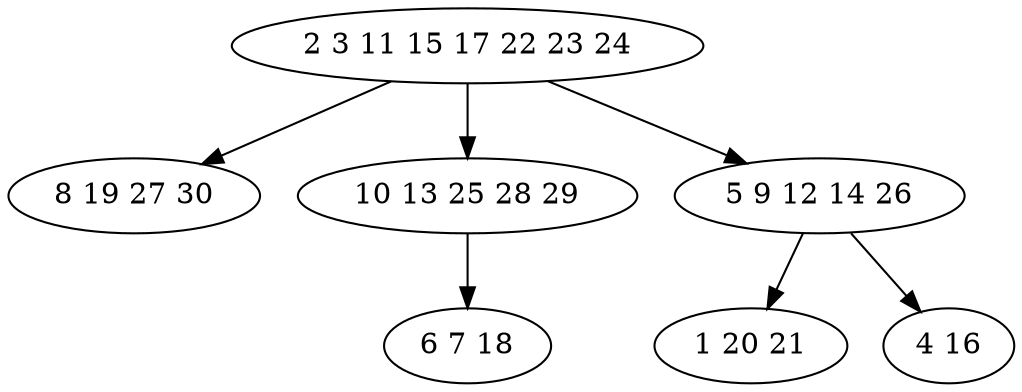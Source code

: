 digraph true_tree {
	"0" -> "1"
	"0" -> "2"
	"2" -> "3"
	"0" -> "4"
	"4" -> "5"
	"4" -> "6"
	"0" [label="2 3 11 15 17 22 23 24"];
	"1" [label="8 19 27 30"];
	"2" [label="10 13 25 28 29"];
	"3" [label="6 7 18"];
	"4" [label="5 9 12 14 26"];
	"5" [label="1 20 21"];
	"6" [label="4 16"];
}
